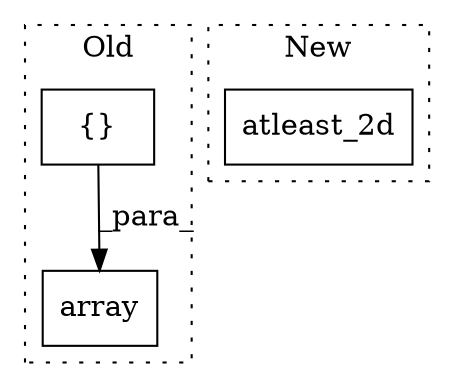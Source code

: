 digraph G {
subgraph cluster0 {
1 [label="array" a="32" s="13561,13583" l="6,1" shape="box"];
3 [label="{}" a="4" s="13577,13581" l="1,1" shape="box"];
label = "Old";
style="dotted";
}
subgraph cluster1 {
2 [label="atleast_2d" a="32" s="14018,14032" l="11,1" shape="box"];
label = "New";
style="dotted";
}
3 -> 1 [label="_para_"];
}